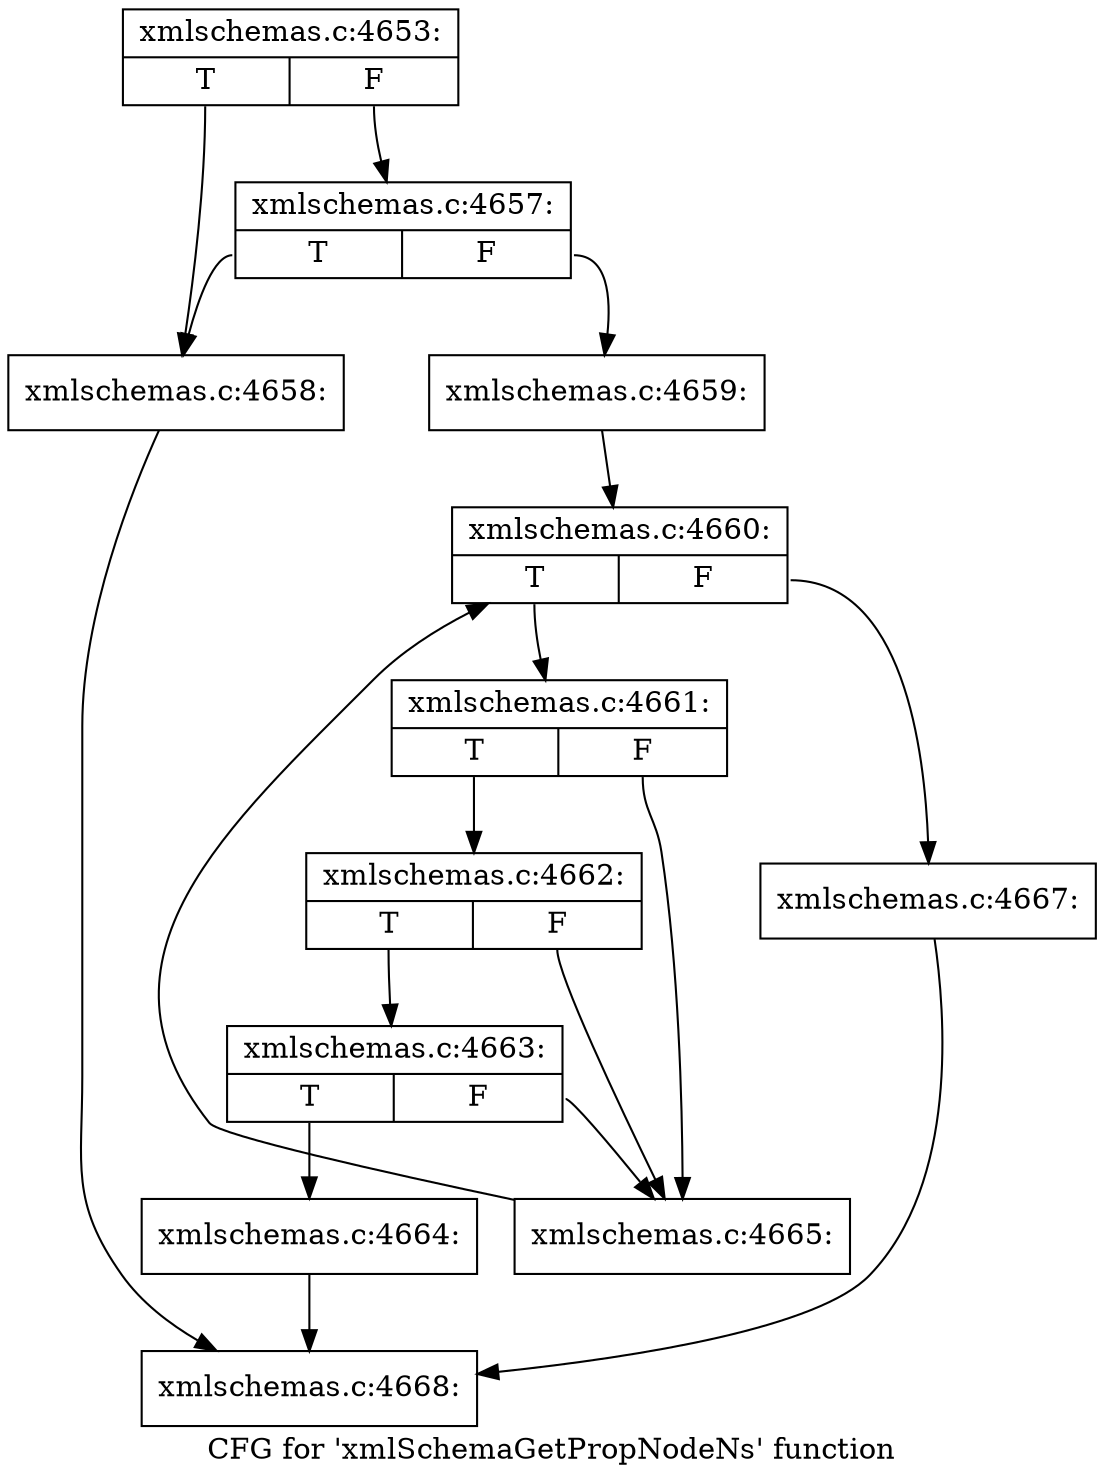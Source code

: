 digraph "CFG for 'xmlSchemaGetPropNodeNs' function" {
	label="CFG for 'xmlSchemaGetPropNodeNs' function";

	Node0x4d130b0 [shape=record,label="{xmlschemas.c:4653:|{<s0>T|<s1>F}}"];
	Node0x4d130b0:s0 -> Node0x4d14150;
	Node0x4d130b0:s1 -> Node0x4d141f0;
	Node0x4d141f0 [shape=record,label="{xmlschemas.c:4657:|{<s0>T|<s1>F}}"];
	Node0x4d141f0:s0 -> Node0x4d14150;
	Node0x4d141f0:s1 -> Node0x4d141a0;
	Node0x4d14150 [shape=record,label="{xmlschemas.c:4658:}"];
	Node0x4d14150 -> Node0x4d0e540;
	Node0x4d141a0 [shape=record,label="{xmlschemas.c:4659:}"];
	Node0x4d141a0 -> Node0x4d14ae0;
	Node0x4d14ae0 [shape=record,label="{xmlschemas.c:4660:|{<s0>T|<s1>F}}"];
	Node0x4d14ae0:s0 -> Node0x4d14ed0;
	Node0x4d14ae0:s1 -> Node0x4d14d00;
	Node0x4d14ed0 [shape=record,label="{xmlschemas.c:4661:|{<s0>T|<s1>F}}"];
	Node0x4d14ed0:s0 -> Node0x4d151b0;
	Node0x4d14ed0:s1 -> Node0x4d150e0;
	Node0x4d151b0 [shape=record,label="{xmlschemas.c:4662:|{<s0>T|<s1>F}}"];
	Node0x4d151b0:s0 -> Node0x4d15130;
	Node0x4d151b0:s1 -> Node0x4d150e0;
	Node0x4d15130 [shape=record,label="{xmlschemas.c:4663:|{<s0>T|<s1>F}}"];
	Node0x4d15130:s0 -> Node0x4d15090;
	Node0x4d15130:s1 -> Node0x4d150e0;
	Node0x4d15090 [shape=record,label="{xmlschemas.c:4664:}"];
	Node0x4d15090 -> Node0x4d0e540;
	Node0x4d150e0 [shape=record,label="{xmlschemas.c:4665:}"];
	Node0x4d150e0 -> Node0x4d14ae0;
	Node0x4d14d00 [shape=record,label="{xmlschemas.c:4667:}"];
	Node0x4d14d00 -> Node0x4d0e540;
	Node0x4d0e540 [shape=record,label="{xmlschemas.c:4668:}"];
}
